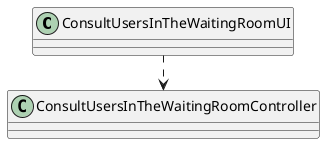 @startuml
'https://plantuml.com/class-diagram




class ConsultUsersInTheWaitingRoomUI

class ConsultUsersInTheWaitingRoomController{
}


left to right direction

ConsultUsersInTheWaitingRoomUI .> ConsultUsersInTheWaitingRoomController

@enduml